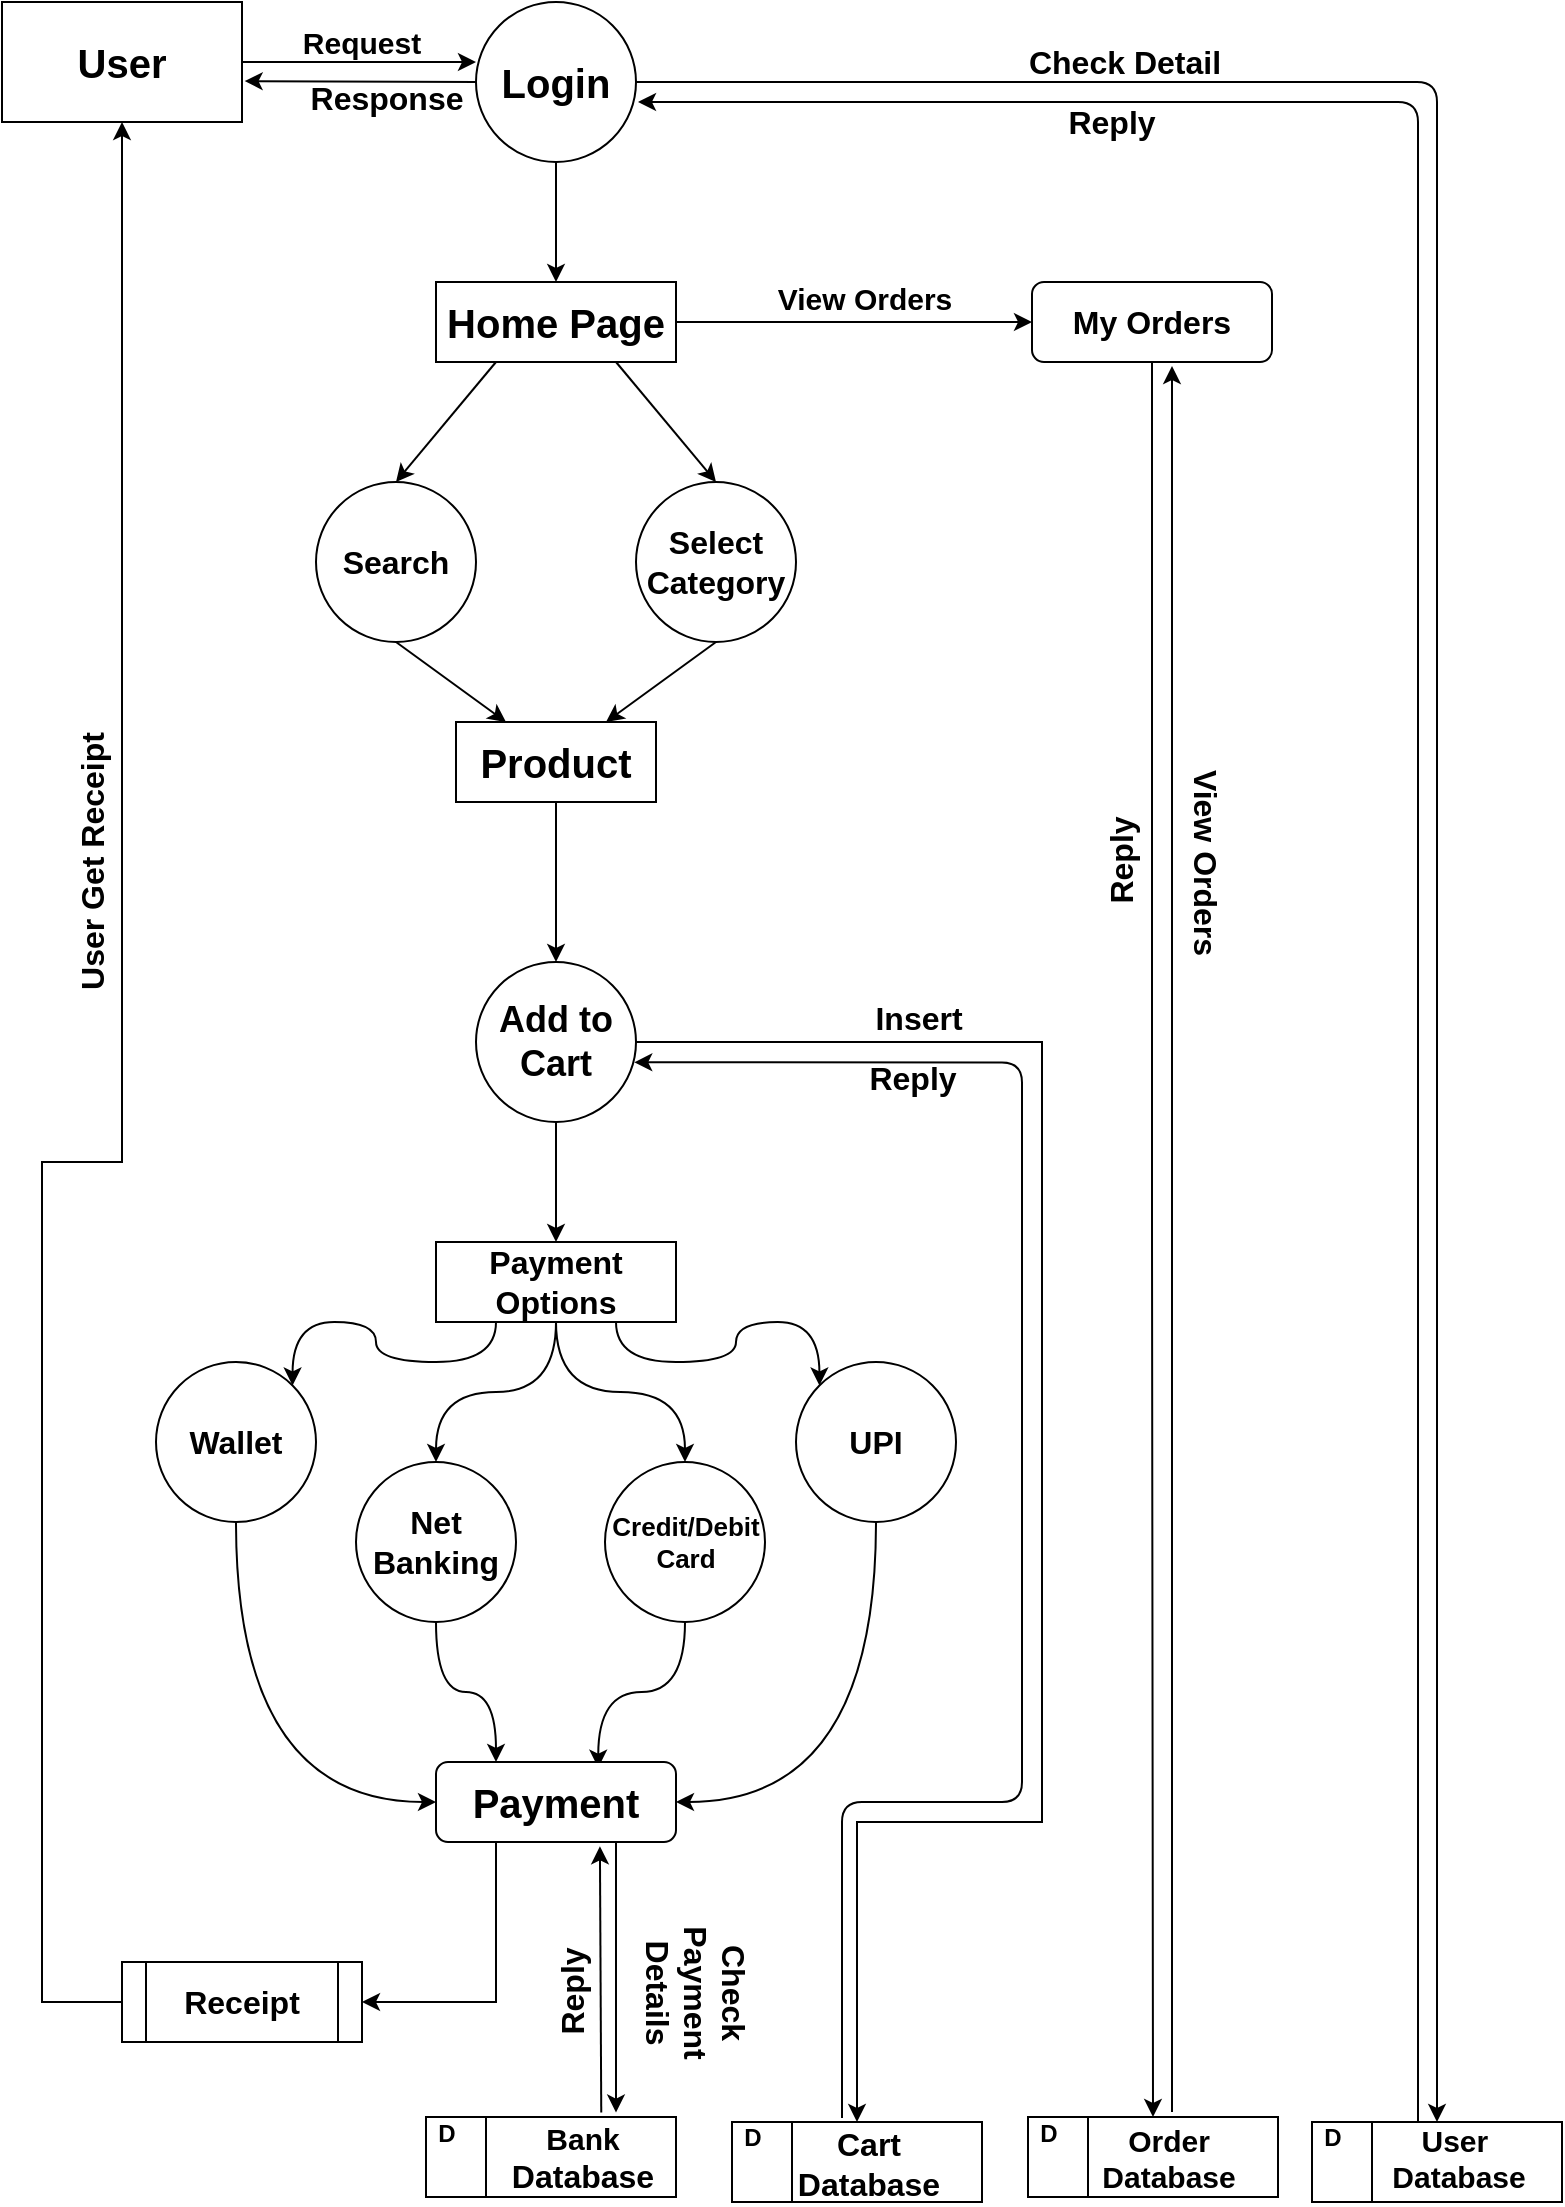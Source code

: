 <mxfile version="10.9.8" type="github"><diagram id="TuAdkyOH6YYgewBtNjT_" name="Page-1"><mxGraphModel dx="1422" dy="715" grid="1" gridSize="10" guides="1" tooltips="1" connect="1" arrows="1" fold="1" page="1" pageScale="1" pageWidth="827" pageHeight="1169" background="#ffffff" math="0" shadow="0"><root><mxCell id="0"/><mxCell id="1" parent="0"/><mxCell id="_gR339CSnAioKfaw9DHd-1" value="&lt;font style=&quot;font-size: 20px&quot;&gt;User&lt;/font&gt;" style="rounded=0;whiteSpace=wrap;html=1;fontStyle=1;align=center;labelBorderColor=none;labelBackgroundColor=none;verticalAlign=middle;horizontal=1;" parent="1" vertex="1"><mxGeometry x="20" y="20" width="120" height="60" as="geometry"/></mxCell><mxCell id="_gR339CSnAioKfaw9DHd-2" value="&lt;font style=&quot;font-size: 20px&quot;&gt;Login&lt;/font&gt;" style="ellipse;whiteSpace=wrap;html=1;aspect=fixed;fontStyle=1;align=center;labelBorderColor=none;labelBackgroundColor=none;verticalAlign=middle;horizontal=1;" parent="1" vertex="1"><mxGeometry x="257" y="20" width="80" height="80" as="geometry"/></mxCell><mxCell id="_gR339CSnAioKfaw9DHd-6" style="rounded=0;orthogonalLoop=1;jettySize=auto;html=1;exitX=0.25;exitY=1;exitDx=0;exitDy=0;entryX=0.5;entryY=0;entryDx=0;entryDy=0;fontStyle=1;align=center;labelBorderColor=none;labelBackgroundColor=none;verticalAlign=middle;horizontal=1;" parent="1" source="_gR339CSnAioKfaw9DHd-3" target="_gR339CSnAioKfaw9DHd-4" edge="1"><mxGeometry relative="1" as="geometry"/></mxCell><mxCell id="_gR339CSnAioKfaw9DHd-8" style="edgeStyle=none;rounded=0;orthogonalLoop=1;jettySize=auto;html=1;exitX=0.75;exitY=1;exitDx=0;exitDy=0;entryX=0.5;entryY=0;entryDx=0;entryDy=0;fontStyle=1;align=center;labelBorderColor=none;labelBackgroundColor=none;verticalAlign=middle;horizontal=1;" parent="1" source="_gR339CSnAioKfaw9DHd-3" target="_gR339CSnAioKfaw9DHd-5" edge="1"><mxGeometry relative="1" as="geometry"/></mxCell><mxCell id="_gR339CSnAioKfaw9DHd-34" style="edgeStyle=orthogonalEdgeStyle;curved=1;rounded=0;orthogonalLoop=1;jettySize=auto;html=1;exitX=1;exitY=0.5;exitDx=0;exitDy=0;entryX=0;entryY=0.5;entryDx=0;entryDy=0;fontStyle=1;align=center;labelBorderColor=none;labelBackgroundColor=none;verticalAlign=middle;horizontal=1;" parent="1" source="_gR339CSnAioKfaw9DHd-3" target="_gR339CSnAioKfaw9DHd-32" edge="1"><mxGeometry relative="1" as="geometry"/></mxCell><mxCell id="_gR339CSnAioKfaw9DHd-3" value="&lt;font style=&quot;font-size: 20px&quot;&gt;Home Page&lt;/font&gt;" style="rounded=0;whiteSpace=wrap;html=1;fontStyle=1;align=center;labelBorderColor=none;labelBackgroundColor=none;verticalAlign=middle;horizontal=1;" parent="1" vertex="1"><mxGeometry x="237" y="160" width="120" height="40" as="geometry"/></mxCell><mxCell id="_gR339CSnAioKfaw9DHd-13" style="edgeStyle=none;rounded=0;orthogonalLoop=1;jettySize=auto;html=1;exitX=0.5;exitY=1;exitDx=0;exitDy=0;entryX=0.25;entryY=0;entryDx=0;entryDy=0;fontStyle=1;align=center;labelBorderColor=none;labelBackgroundColor=none;verticalAlign=middle;horizontal=1;" parent="1" source="_gR339CSnAioKfaw9DHd-4" target="_gR339CSnAioKfaw9DHd-12" edge="1"><mxGeometry relative="1" as="geometry"/></mxCell><mxCell id="_gR339CSnAioKfaw9DHd-4" value="&lt;font style=&quot;font-size: 16px&quot;&gt;Search&lt;/font&gt;" style="ellipse;whiteSpace=wrap;html=1;aspect=fixed;fontStyle=1;align=center;labelBorderColor=none;labelBackgroundColor=none;verticalAlign=middle;horizontal=1;" parent="1" vertex="1"><mxGeometry x="177" y="260" width="80" height="80" as="geometry"/></mxCell><mxCell id="_gR339CSnAioKfaw9DHd-14" style="edgeStyle=none;rounded=0;orthogonalLoop=1;jettySize=auto;html=1;exitX=0.5;exitY=1;exitDx=0;exitDy=0;entryX=0.75;entryY=0;entryDx=0;entryDy=0;fontStyle=1;align=center;labelBorderColor=none;labelBackgroundColor=none;verticalAlign=middle;horizontal=1;" parent="1" source="_gR339CSnAioKfaw9DHd-5" target="_gR339CSnAioKfaw9DHd-12" edge="1"><mxGeometry relative="1" as="geometry"/></mxCell><mxCell id="_gR339CSnAioKfaw9DHd-5" value="&lt;font style=&quot;font-size: 16px&quot;&gt;Select Category&lt;/font&gt;" style="ellipse;whiteSpace=wrap;html=1;aspect=fixed;fontStyle=1;align=center;labelBorderColor=none;labelBackgroundColor=none;verticalAlign=middle;horizontal=1;" parent="1" vertex="1"><mxGeometry x="337" y="260" width="80" height="80" as="geometry"/></mxCell><mxCell id="_gR339CSnAioKfaw9DHd-9" value="" style="endArrow=classic;html=1;exitX=1;exitY=0.5;exitDx=0;exitDy=0;fontStyle=1;align=center;labelBorderColor=none;labelBackgroundColor=none;verticalAlign=middle;horizontal=1;" parent="1" source="_gR339CSnAioKfaw9DHd-1" edge="1"><mxGeometry width="50" height="50" relative="1" as="geometry"><mxPoint x="181" y="50" as="sourcePoint"/><mxPoint x="257" y="50" as="targetPoint"/></mxGeometry></mxCell><mxCell id="_gR339CSnAioKfaw9DHd-10" value="" style="endArrow=classic;html=1;entryX=1.011;entryY=0.659;entryDx=0;entryDy=0;entryPerimeter=0;fontStyle=1;align=center;labelBorderColor=none;labelBackgroundColor=none;verticalAlign=middle;horizontal=1;" parent="1" source="_gR339CSnAioKfaw9DHd-2" target="_gR339CSnAioKfaw9DHd-1" edge="1"><mxGeometry width="50" height="50" relative="1" as="geometry"><mxPoint x="207" y="110" as="sourcePoint"/><mxPoint x="197" y="70" as="targetPoint"/></mxGeometry></mxCell><mxCell id="_gR339CSnAioKfaw9DHd-11" value="" style="endArrow=classic;html=1;entryX=0.5;entryY=0;entryDx=0;entryDy=0;exitX=0.5;exitY=1;exitDx=0;exitDy=0;fontStyle=1;align=center;labelBorderColor=none;labelBackgroundColor=none;verticalAlign=middle;horizontal=1;" parent="1" source="_gR339CSnAioKfaw9DHd-2" target="_gR339CSnAioKfaw9DHd-3" edge="1"><mxGeometry width="50" height="50" relative="1" as="geometry"><mxPoint x="257" y="150" as="sourcePoint"/><mxPoint x="307" y="100" as="targetPoint"/></mxGeometry></mxCell><mxCell id="_gR339CSnAioKfaw9DHd-16" style="edgeStyle=none;rounded=0;orthogonalLoop=1;jettySize=auto;html=1;exitX=0.5;exitY=1;exitDx=0;exitDy=0;entryX=0.5;entryY=0;entryDx=0;entryDy=0;fontStyle=1;align=center;labelBorderColor=none;labelBackgroundColor=none;verticalAlign=middle;horizontal=1;" parent="1" source="_gR339CSnAioKfaw9DHd-12" target="_gR339CSnAioKfaw9DHd-15" edge="1"><mxGeometry relative="1" as="geometry"/></mxCell><mxCell id="_gR339CSnAioKfaw9DHd-12" value="&lt;font style=&quot;font-size: 20px&quot;&gt;Product&lt;/font&gt;" style="rounded=0;whiteSpace=wrap;html=1;fontStyle=1;align=center;labelBorderColor=none;labelBackgroundColor=none;verticalAlign=middle;horizontal=1;" parent="1" vertex="1"><mxGeometry x="247" y="380" width="100" height="40" as="geometry"/></mxCell><mxCell id="_gR339CSnAioKfaw9DHd-17" style="edgeStyle=none;rounded=0;orthogonalLoop=1;jettySize=auto;html=1;exitX=0.5;exitY=1;exitDx=0;exitDy=0;fontStyle=1;align=center;labelBorderColor=none;labelBackgroundColor=none;verticalAlign=middle;horizontal=1;" parent="1" source="_gR339CSnAioKfaw9DHd-15" target="_gR339CSnAioKfaw9DHd-18" edge="1"><mxGeometry relative="1" as="geometry"><mxPoint x="296.941" y="660" as="targetPoint"/></mxGeometry></mxCell><mxCell id="fJzDCfcXi4xH6gNs35xg-42" style="edgeStyle=orthogonalEdgeStyle;rounded=0;orthogonalLoop=1;jettySize=auto;html=1;exitX=1;exitY=0.5;exitDx=0;exitDy=0;entryX=0.5;entryY=0;entryDx=0;entryDy=0;elbow=vertical;fontStyle=1;align=center;labelBorderColor=none;labelBackgroundColor=none;verticalAlign=middle;horizontal=1;" parent="1" source="_gR339CSnAioKfaw9DHd-15" target="fJzDCfcXi4xH6gNs35xg-22" edge="1"><mxGeometry relative="1" as="geometry"><mxPoint x="415" y="1040" as="targetPoint"/><Array as="points"><mxPoint x="540" y="540"/><mxPoint x="540" y="930"/><mxPoint x="448" y="930"/></Array></mxGeometry></mxCell><mxCell id="_gR339CSnAioKfaw9DHd-15" value="&lt;font style=&quot;font-size: 18px&quot;&gt;Add to Cart&lt;/font&gt;" style="ellipse;whiteSpace=wrap;html=1;aspect=fixed;fontStyle=1;align=center;labelBorderColor=none;labelBackgroundColor=none;verticalAlign=middle;horizontal=1;" parent="1" vertex="1"><mxGeometry x="257" y="500" width="80" height="80" as="geometry"/></mxCell><mxCell id="_gR339CSnAioKfaw9DHd-23" style="edgeStyle=orthogonalEdgeStyle;rounded=0;orthogonalLoop=1;jettySize=auto;html=1;exitX=0.25;exitY=1;exitDx=0;exitDy=0;entryX=1;entryY=0;entryDx=0;entryDy=0;curved=1;fontStyle=1;align=center;labelBorderColor=none;labelBackgroundColor=none;verticalAlign=middle;horizontal=1;" parent="1" source="_gR339CSnAioKfaw9DHd-18" target="_gR339CSnAioKfaw9DHd-19" edge="1"><mxGeometry relative="1" as="geometry"/></mxCell><mxCell id="_gR339CSnAioKfaw9DHd-24" style="edgeStyle=orthogonalEdgeStyle;curved=1;rounded=0;orthogonalLoop=1;jettySize=auto;html=1;exitX=0.5;exitY=1;exitDx=0;exitDy=0;fontStyle=1;align=center;labelBorderColor=none;labelBackgroundColor=none;verticalAlign=middle;horizontal=1;" parent="1" source="_gR339CSnAioKfaw9DHd-18" target="_gR339CSnAioKfaw9DHd-20" edge="1"><mxGeometry relative="1" as="geometry"/></mxCell><mxCell id="_gR339CSnAioKfaw9DHd-25" style="edgeStyle=orthogonalEdgeStyle;curved=1;rounded=0;orthogonalLoop=1;jettySize=auto;html=1;exitX=0.5;exitY=1;exitDx=0;exitDy=0;entryX=0.5;entryY=0;entryDx=0;entryDy=0;fontStyle=1;align=center;labelBorderColor=none;labelBackgroundColor=none;verticalAlign=middle;horizontal=1;" parent="1" source="_gR339CSnAioKfaw9DHd-18" target="_gR339CSnAioKfaw9DHd-21" edge="1"><mxGeometry relative="1" as="geometry"/></mxCell><mxCell id="_gR339CSnAioKfaw9DHd-26" style="edgeStyle=orthogonalEdgeStyle;curved=1;rounded=0;orthogonalLoop=1;jettySize=auto;html=1;exitX=0.75;exitY=1;exitDx=0;exitDy=0;entryX=0;entryY=0;entryDx=0;entryDy=0;fontStyle=1;align=center;labelBorderColor=none;labelBackgroundColor=none;verticalAlign=middle;horizontal=1;" parent="1" source="_gR339CSnAioKfaw9DHd-18" target="_gR339CSnAioKfaw9DHd-22" edge="1"><mxGeometry relative="1" as="geometry"/></mxCell><mxCell id="_gR339CSnAioKfaw9DHd-18" value="&lt;font style=&quot;font-size: 16px&quot;&gt;Payment Options&lt;/font&gt;" style="rounded=0;whiteSpace=wrap;html=1;fontStyle=1;align=center;labelBorderColor=none;labelBackgroundColor=none;verticalAlign=middle;horizontal=1;" parent="1" vertex="1"><mxGeometry x="237" y="640" width="120" height="40" as="geometry"/></mxCell><mxCell id="_gR339CSnAioKfaw9DHd-28" style="edgeStyle=orthogonalEdgeStyle;curved=1;rounded=0;orthogonalLoop=1;jettySize=auto;html=1;exitX=0.5;exitY=1;exitDx=0;exitDy=0;entryX=0;entryY=0.5;entryDx=0;entryDy=0;fontStyle=1;align=center;labelBorderColor=none;labelBackgroundColor=none;verticalAlign=middle;horizontal=1;" parent="1" source="_gR339CSnAioKfaw9DHd-19" target="_gR339CSnAioKfaw9DHd-27" edge="1"><mxGeometry relative="1" as="geometry"/></mxCell><mxCell id="_gR339CSnAioKfaw9DHd-19" value="&lt;font style=&quot;font-size: 16px&quot;&gt;&lt;span&gt;Wallet&lt;/span&gt;&lt;/font&gt;" style="ellipse;whiteSpace=wrap;html=1;aspect=fixed;fontStyle=1;align=center;labelBorderColor=none;labelBackgroundColor=none;verticalAlign=middle;horizontal=1;" parent="1" vertex="1"><mxGeometry x="97" y="700" width="80" height="80" as="geometry"/></mxCell><mxCell id="_gR339CSnAioKfaw9DHd-29" style="edgeStyle=orthogonalEdgeStyle;curved=1;rounded=0;orthogonalLoop=1;jettySize=auto;html=1;exitX=0.5;exitY=1;exitDx=0;exitDy=0;entryX=0.25;entryY=0;entryDx=0;entryDy=0;fontStyle=1;align=center;labelBorderColor=none;labelBackgroundColor=none;verticalAlign=middle;horizontal=1;" parent="1" source="_gR339CSnAioKfaw9DHd-20" target="_gR339CSnAioKfaw9DHd-27" edge="1"><mxGeometry relative="1" as="geometry"/></mxCell><mxCell id="_gR339CSnAioKfaw9DHd-20" value="&lt;font style=&quot;font-size: 16px&quot;&gt;&lt;span&gt;Net Banking&lt;/span&gt;&lt;/font&gt;" style="ellipse;whiteSpace=wrap;html=1;aspect=fixed;fontStyle=1;align=center;labelBorderColor=none;labelBackgroundColor=none;verticalAlign=middle;horizontal=1;" parent="1" vertex="1"><mxGeometry x="197" y="750" width="80" height="80" as="geometry"/></mxCell><mxCell id="_gR339CSnAioKfaw9DHd-30" style="edgeStyle=orthogonalEdgeStyle;curved=1;rounded=0;orthogonalLoop=1;jettySize=auto;html=1;exitX=0.5;exitY=1;exitDx=0;exitDy=0;entryX=0.676;entryY=0.071;entryDx=0;entryDy=0;entryPerimeter=0;fontStyle=1;align=center;labelBorderColor=none;labelBackgroundColor=none;verticalAlign=middle;horizontal=1;" parent="1" source="_gR339CSnAioKfaw9DHd-21" target="_gR339CSnAioKfaw9DHd-27" edge="1"><mxGeometry relative="1" as="geometry"/></mxCell><mxCell id="_gR339CSnAioKfaw9DHd-21" value="&lt;font style=&quot;font-size: 13px&quot;&gt;&lt;span&gt;Credit/Debit Card&lt;/span&gt;&lt;/font&gt;" style="ellipse;whiteSpace=wrap;html=1;aspect=fixed;fontStyle=1;align=center;labelBorderColor=none;labelBackgroundColor=none;verticalAlign=middle;horizontal=1;" parent="1" vertex="1"><mxGeometry x="321.5" y="750" width="80" height="80" as="geometry"/></mxCell><mxCell id="_gR339CSnAioKfaw9DHd-31" style="edgeStyle=orthogonalEdgeStyle;curved=1;rounded=0;orthogonalLoop=1;jettySize=auto;html=1;exitX=0.5;exitY=1;exitDx=0;exitDy=0;entryX=1;entryY=0.5;entryDx=0;entryDy=0;fontStyle=1;align=center;labelBorderColor=none;labelBackgroundColor=none;verticalAlign=middle;horizontal=1;" parent="1" source="_gR339CSnAioKfaw9DHd-22" target="_gR339CSnAioKfaw9DHd-27" edge="1"><mxGeometry relative="1" as="geometry"/></mxCell><mxCell id="_gR339CSnAioKfaw9DHd-22" value="&lt;font style=&quot;font-size: 16px&quot;&gt;&lt;span&gt;UPI&lt;/span&gt;&lt;/font&gt;" style="ellipse;whiteSpace=wrap;html=1;aspect=fixed;fontStyle=1;align=center;labelBorderColor=none;labelBackgroundColor=none;verticalAlign=middle;horizontal=1;" parent="1" vertex="1"><mxGeometry x="417" y="700" width="80" height="80" as="geometry"/></mxCell><mxCell id="fJzDCfcXi4xH6gNs35xg-39" style="edgeStyle=orthogonalEdgeStyle;rounded=0;orthogonalLoop=1;jettySize=auto;html=1;exitX=0.75;exitY=1;exitDx=0;exitDy=0;entryX=0.76;entryY=-0.055;entryDx=0;entryDy=0;entryPerimeter=0;fontStyle=1;align=center;labelBorderColor=none;labelBackgroundColor=none;verticalAlign=middle;horizontal=1;" parent="1" source="_gR339CSnAioKfaw9DHd-27" target="fJzDCfcXi4xH6gNs35xg-26" edge="1"><mxGeometry relative="1" as="geometry"/></mxCell><mxCell id="EaMVOLli8Pfoz57fk3CE-3" style="edgeStyle=orthogonalEdgeStyle;rounded=0;orthogonalLoop=1;jettySize=auto;html=1;exitX=0.25;exitY=1;exitDx=0;exitDy=0;entryX=1;entryY=0.5;entryDx=0;entryDy=0;fontStyle=1;align=center;labelBorderColor=none;labelBackgroundColor=none;verticalAlign=middle;horizontal=1;" parent="1" source="_gR339CSnAioKfaw9DHd-27" target="EaMVOLli8Pfoz57fk3CE-2" edge="1"><mxGeometry relative="1" as="geometry"/></mxCell><mxCell id="_gR339CSnAioKfaw9DHd-27" value="&lt;font style=&quot;font-size: 20px&quot;&gt;Payment&lt;/font&gt;" style="rounded=1;whiteSpace=wrap;html=1;fontStyle=1;align=center;labelBorderColor=none;labelBackgroundColor=none;verticalAlign=middle;horizontal=1;" parent="1" vertex="1"><mxGeometry x="237" y="900" width="120" height="40" as="geometry"/></mxCell><mxCell id="_gR339CSnAioKfaw9DHd-32" value="&lt;font style=&quot;font-size: 16px&quot;&gt;My Orders&lt;/font&gt;" style="rounded=1;whiteSpace=wrap;html=1;fontStyle=1;align=center;labelBorderColor=none;labelBackgroundColor=none;verticalAlign=middle;horizontal=1;" parent="1" vertex="1"><mxGeometry x="535" y="160" width="120" height="40" as="geometry"/></mxCell><mxCell id="_gR339CSnAioKfaw9DHd-45" value="" style="shape=stencil(tZThDoIgFIWfhr8NZD1Ao3oP1GsyCRxQ1tuHolsauuZ0c27cw875LnJFlNmS14AS3CB6RklCMPZvv7bO6AoakbsyKEKVYIQLajnZzW0NmQvFJzeCpxJahV4QPnm9fSjLtFJ+m9DKjpQv3cdyoXwKfge3PuA1WtWe5A4OTI/RVa9rPQ/HHVzJNp4D27b9T1y3YSU7kJJdvhRZ2T1lvjJ3iSlLeVbdjH6oPEpi2glZvtfTIZyMWYRmJpOyQhtYgCmElGHE5w4OpBS1hf+Ix7wx2sE2Htr18oPcVcMPqit8AA==);whiteSpace=wrap;html=1;fontStyle=1;align=center;labelBorderColor=none;labelBackgroundColor=none;verticalAlign=middle;horizontal=1;" parent="1" vertex="1"><mxGeometry x="675" y="1080" width="125" height="40" as="geometry"/></mxCell><mxCell id="_gR339CSnAioKfaw9DHd-46" value="" style="endArrow=none;html=1;fontStyle=1;align=center;labelBorderColor=none;labelBackgroundColor=none;verticalAlign=middle;horizontal=1;" parent="1" edge="1"><mxGeometry width="50" height="50" relative="1" as="geometry"><mxPoint x="705" y="1120" as="sourcePoint"/><mxPoint x="705" y="1080" as="targetPoint"/></mxGeometry></mxCell><mxCell id="_gR339CSnAioKfaw9DHd-47" value="D" style="text;html=1;resizable=0;points=[];autosize=1;align=center;verticalAlign=middle;spacingTop=-4;fontStyle=1;labelBorderColor=none;labelBackgroundColor=none;horizontal=1;" parent="1" vertex="1"><mxGeometry x="675" y="1080" width="20" height="20" as="geometry"/></mxCell><mxCell id="fJzDCfcXi4xH6gNs35xg-1" value="&lt;div&gt;&lt;font style=&quot;font-size: 15px&quot;&gt;User&amp;nbsp;&lt;br&gt;Database&lt;/font&gt;&lt;/div&gt;" style="text;html=1;resizable=0;points=[];autosize=1;align=center;verticalAlign=middle;spacingTop=-4;fontStyle=1;labelBorderColor=none;labelBackgroundColor=none;horizontal=1;" parent="1" vertex="1"><mxGeometry x="710" y="1082.5" width="75" height="35" as="geometry"/></mxCell><mxCell id="fJzDCfcXi4xH6gNs35xg-14" value="" style="shape=stencil(tZThDoIgFIWfhr8NZD1Ao3oP1GsyCRxQ1tuHolsauuZ0c27cw875LnJFlNmS14AS3CB6RklCMPZvv7bO6AoakbsyKEKVYIQLajnZzW0NmQvFJzeCpxJahV4QPnm9fSjLtFJ+m9DKjpQv3cdyoXwKfge3PuA1WtWe5A4OTI/RVa9rPQ/HHVzJNp4D27b9T1y3YSU7kJJdvhRZ2T1lvjJ3iSlLeVbdjH6oPEpi2glZvtfTIZyMWYRmJpOyQhtYgCmElGHE5w4OpBS1hf+Ix7wx2sE2Htr18oPcVcMPqit8AA==);whiteSpace=wrap;html=1;fontStyle=1;align=center;labelBorderColor=none;labelBackgroundColor=none;verticalAlign=middle;horizontal=1;" parent="1" vertex="1"><mxGeometry x="533" y="1077.5" width="125" height="40" as="geometry"/></mxCell><mxCell id="fJzDCfcXi4xH6gNs35xg-15" value="" style="endArrow=none;html=1;fontStyle=1;align=center;labelBorderColor=none;labelBackgroundColor=none;verticalAlign=middle;horizontal=1;" parent="1" edge="1"><mxGeometry width="50" height="50" relative="1" as="geometry"><mxPoint x="563" y="1117.5" as="sourcePoint"/><mxPoint x="563" y="1077.5" as="targetPoint"/></mxGeometry></mxCell><mxCell id="fJzDCfcXi4xH6gNs35xg-16" value="D" style="text;html=1;resizable=0;points=[];autosize=1;align=center;verticalAlign=middle;spacingTop=-4;fontStyle=1;labelBorderColor=none;labelBackgroundColor=none;horizontal=1;" parent="1" vertex="1"><mxGeometry x="533" y="1077.5" width="20" height="20" as="geometry"/></mxCell><mxCell id="fJzDCfcXi4xH6gNs35xg-17" value="&lt;div&gt;&lt;font style=&quot;font-size: 15px&quot;&gt;Order&lt;/font&gt;&lt;/div&gt;&lt;div&gt;&lt;font style=&quot;font-size: 15px&quot;&gt;Database&lt;/font&gt;&lt;/div&gt;" style="text;html=1;resizable=0;points=[];autosize=1;align=center;verticalAlign=middle;spacingTop=-4;fontStyle=1;labelBorderColor=none;labelBackgroundColor=none;horizontal=1;" parent="1" vertex="1"><mxGeometry x="565" y="1082.5" width="75" height="35" as="geometry"/></mxCell><mxCell id="fJzDCfcXi4xH6gNs35xg-22" value="" style="shape=stencil(tZThDoIgFIWfhr8NZD1Ao3oP1GsyCRxQ1tuHolsauuZ0c27cw875LnJFlNmS14AS3CB6RklCMPZvv7bO6AoakbsyKEKVYIQLajnZzW0NmQvFJzeCpxJahV4QPnm9fSjLtFJ+m9DKjpQv3cdyoXwKfge3PuA1WtWe5A4OTI/RVa9rPQ/HHVzJNp4D27b9T1y3YSU7kJJdvhRZ2T1lvjJ3iSlLeVbdjH6oPEpi2glZvtfTIZyMWYRmJpOyQhtYgCmElGHE5w4OpBS1hf+Ix7wx2sE2Htr18oPcVcMPqit8AA==);whiteSpace=wrap;html=1;fontStyle=1;align=center;labelBorderColor=none;labelBackgroundColor=none;verticalAlign=middle;horizontal=1;" parent="1" vertex="1"><mxGeometry x="385" y="1080" width="125" height="40" as="geometry"/></mxCell><mxCell id="fJzDCfcXi4xH6gNs35xg-23" value="" style="endArrow=none;html=1;fontStyle=1;align=center;labelBorderColor=none;labelBackgroundColor=none;verticalAlign=middle;horizontal=1;" parent="1" edge="1"><mxGeometry width="50" height="50" relative="1" as="geometry"><mxPoint x="415" y="1120" as="sourcePoint"/><mxPoint x="415" y="1080" as="targetPoint"/></mxGeometry></mxCell><mxCell id="fJzDCfcXi4xH6gNs35xg-24" value="D" style="text;html=1;resizable=0;points=[];autosize=1;align=center;verticalAlign=middle;spacingTop=-4;fontStyle=1;labelBorderColor=none;labelBackgroundColor=none;horizontal=1;" parent="1" vertex="1"><mxGeometry x="385" y="1080" width="20" height="20" as="geometry"/></mxCell><mxCell id="fJzDCfcXi4xH6gNs35xg-25" value="&lt;div&gt;&lt;font size=&quot;3&quot;&gt;Cart&lt;/font&gt;&lt;/div&gt;&lt;div&gt;&lt;font size=&quot;3&quot;&gt;Database&lt;/font&gt;&lt;font size=&quot;3&quot;&gt;&lt;br&gt;&lt;/font&gt;&lt;/div&gt;" style="text;html=1;resizable=0;points=[];autosize=1;align=center;verticalAlign=middle;spacingTop=-4;fontStyle=1;labelBorderColor=none;labelBackgroundColor=none;horizontal=1;" parent="1" vertex="1"><mxGeometry x="413" y="1085" width="80" height="35" as="geometry"/></mxCell><mxCell id="fJzDCfcXi4xH6gNs35xg-26" value="" style="shape=stencil(tZThDoIgFIWfhr8NZD1Ao3oP1GsyCRxQ1tuHolsauuZ0c27cw875LnJFlNmS14AS3CB6RklCMPZvv7bO6AoakbsyKEKVYIQLajnZzW0NmQvFJzeCpxJahV4QPnm9fSjLtFJ+m9DKjpQv3cdyoXwKfge3PuA1WtWe5A4OTI/RVa9rPQ/HHVzJNp4D27b9T1y3YSU7kJJdvhRZ2T1lvjJ3iSlLeVbdjH6oPEpi2glZvtfTIZyMWYRmJpOyQhtYgCmElGHE5w4OpBS1hf+Ix7wx2sE2Htr18oPcVcMPqit8AA==);whiteSpace=wrap;html=1;fontStyle=1;align=center;labelBorderColor=none;labelBackgroundColor=none;verticalAlign=middle;horizontal=1;" parent="1" vertex="1"><mxGeometry x="232" y="1077.5" width="125" height="40" as="geometry"/></mxCell><mxCell id="fJzDCfcXi4xH6gNs35xg-27" value="" style="endArrow=none;html=1;fontStyle=1;align=center;labelBorderColor=none;labelBackgroundColor=none;verticalAlign=middle;horizontal=1;" parent="1" edge="1"><mxGeometry width="50" height="50" relative="1" as="geometry"><mxPoint x="262" y="1117.5" as="sourcePoint"/><mxPoint x="262" y="1077.5" as="targetPoint"/></mxGeometry></mxCell><mxCell id="fJzDCfcXi4xH6gNs35xg-28" value="D" style="text;html=1;resizable=0;points=[];autosize=1;align=center;verticalAlign=middle;spacingTop=-4;fontStyle=1;labelBorderColor=none;labelBackgroundColor=none;horizontal=1;" parent="1" vertex="1"><mxGeometry x="232" y="1077.5" width="20" height="20" as="geometry"/></mxCell><mxCell id="fJzDCfcXi4xH6gNs35xg-29" value="&lt;div&gt;&lt;font style=&quot;font-size: 15px&quot;&gt;Bank&lt;/font&gt;&lt;/div&gt;&lt;div&gt;&lt;font size=&quot;3&quot;&gt;Database&lt;/font&gt;&lt;font size=&quot;3&quot;&gt;&lt;br&gt;&lt;/font&gt;&lt;/div&gt;" style="text;html=1;resizable=0;points=[];autosize=1;align=center;verticalAlign=middle;spacingTop=-4;fontStyle=1;labelBorderColor=none;labelBackgroundColor=none;horizontal=1;" parent="1" vertex="1"><mxGeometry x="270" y="1082.5" width="80" height="35" as="geometry"/></mxCell><mxCell id="fJzDCfcXi4xH6gNs35xg-32" value="" style="endArrow=classic;html=1;exitX=0.5;exitY=1;exitDx=0;exitDy=0;entryX=0.5;entryY=0;entryDx=0;entryDy=0;edgeStyle=orthogonalEdgeStyle;fontStyle=1;align=center;labelBorderColor=none;labelBackgroundColor=none;verticalAlign=middle;horizontal=1;" parent="1" source="_gR339CSnAioKfaw9DHd-32" target="fJzDCfcXi4xH6gNs35xg-14" edge="1"><mxGeometry width="50" height="50" relative="1" as="geometry"><mxPoint x="297" y="900" as="sourcePoint"/><mxPoint x="615" y="1055" as="targetPoint"/><Array as="points"><mxPoint x="595" y="635"/></Array></mxGeometry></mxCell><mxCell id="fJzDCfcXi4xH6gNs35xg-33" value="" style="endArrow=classic;html=1;edgeStyle=orthogonalEdgeStyle;fontStyle=1;align=center;labelBorderColor=none;labelBackgroundColor=none;verticalAlign=middle;horizontal=1;" parent="1" edge="1"><mxGeometry width="50" height="50" relative="1" as="geometry"><mxPoint x="605" y="1075" as="sourcePoint"/><mxPoint x="605" y="202" as="targetPoint"/><Array as="points"><mxPoint x="605" y="639"/><mxPoint x="605" y="639"/></Array></mxGeometry></mxCell><mxCell id="fJzDCfcXi4xH6gNs35xg-35" value="" style="endArrow=classic;html=1;exitX=1;exitY=0.5;exitDx=0;exitDy=0;entryX=0.5;entryY=0;entryDx=0;entryDy=0;edgeStyle=orthogonalEdgeStyle;fontStyle=1;align=center;labelBorderColor=none;labelBackgroundColor=none;verticalAlign=middle;horizontal=1;" parent="1" source="_gR339CSnAioKfaw9DHd-2" target="_gR339CSnAioKfaw9DHd-45" edge="1"><mxGeometry width="50" height="50" relative="1" as="geometry"><mxPoint x="645" y="440" as="sourcePoint"/><mxPoint x="705" y="1010" as="targetPoint"/></mxGeometry></mxCell><mxCell id="fJzDCfcXi4xH6gNs35xg-36" value="" style="endArrow=classic;html=1;edgeStyle=orthogonalEdgeStyle;fontStyle=1;align=center;labelBorderColor=none;labelBackgroundColor=none;verticalAlign=middle;horizontal=1;" parent="1" edge="1"><mxGeometry width="50" height="50" relative="1" as="geometry"><mxPoint x="728" y="1080" as="sourcePoint"/><mxPoint x="338" y="70" as="targetPoint"/><Array as="points"><mxPoint x="728" y="70"/></Array></mxGeometry></mxCell><mxCell id="fJzDCfcXi4xH6gNs35xg-40" value="" style="endArrow=classic;html=1;exitX=0.701;exitY=-0.055;exitDx=0;exitDy=0;exitPerimeter=0;entryX=0.683;entryY=1.054;entryDx=0;entryDy=0;entryPerimeter=0;fontStyle=1;align=center;labelBorderColor=none;labelBackgroundColor=none;verticalAlign=middle;horizontal=1;" parent="1" source="fJzDCfcXi4xH6gNs35xg-26" target="_gR339CSnAioKfaw9DHd-27" edge="1"><mxGeometry width="50" height="50" relative="1" as="geometry"><mxPoint x="280" y="1050" as="sourcePoint"/><mxPoint x="330" y="1000" as="targetPoint"/></mxGeometry></mxCell><mxCell id="fJzDCfcXi4xH6gNs35xg-43" value="" style="endArrow=classic;html=1;entryX=0.989;entryY=0.627;entryDx=0;entryDy=0;entryPerimeter=0;edgeStyle=orthogonalEdgeStyle;fontStyle=1;align=center;labelBorderColor=none;labelBackgroundColor=none;verticalAlign=middle;horizontal=1;" parent="1" target="_gR339CSnAioKfaw9DHd-15" edge="1"><mxGeometry width="50" height="50" relative="1" as="geometry"><mxPoint x="440" y="1078" as="sourcePoint"/><mxPoint x="480" y="530" as="targetPoint"/><Array as="points"><mxPoint x="440" y="1078"/><mxPoint x="440" y="920"/><mxPoint x="530" y="920"/><mxPoint x="530" y="550"/></Array></mxGeometry></mxCell><mxCell id="EaMVOLli8Pfoz57fk3CE-4" style="edgeStyle=orthogonalEdgeStyle;rounded=0;orthogonalLoop=1;jettySize=auto;html=1;exitX=0;exitY=0.5;exitDx=0;exitDy=0;entryX=0.5;entryY=1;entryDx=0;entryDy=0;fontStyle=1;align=center;labelBorderColor=none;labelBackgroundColor=none;verticalAlign=middle;horizontal=1;" parent="1" source="EaMVOLli8Pfoz57fk3CE-2" target="_gR339CSnAioKfaw9DHd-1" edge="1"><mxGeometry relative="1" as="geometry"><mxPoint x="110" y="110" as="targetPoint"/><Array as="points"><mxPoint x="40" y="1020"/><mxPoint x="40" y="600"/><mxPoint x="80" y="600"/></Array></mxGeometry></mxCell><mxCell id="EaMVOLli8Pfoz57fk3CE-2" value="&lt;font style=&quot;font-size: 16px&quot;&gt;Receipt&lt;/font&gt;" style="shape=process;whiteSpace=wrap;html=1;backgroundOutline=1;fontStyle=1;align=center;labelBorderColor=none;labelBackgroundColor=none;verticalAlign=middle;horizontal=1;" parent="1" vertex="1"><mxGeometry x="80" y="1000" width="120" height="40" as="geometry"/></mxCell><mxCell id="EaMVOLli8Pfoz57fk3CE-7" value="&lt;font style=&quot;font-size: 15px&quot;&gt;Request&lt;/font&gt;" style="text;html=1;strokeColor=none;fillColor=none;align=center;verticalAlign=middle;whiteSpace=wrap;rounded=0;fontStyle=1;labelBorderColor=none;labelBackgroundColor=none;horizontal=1;" parent="1" vertex="1"><mxGeometry x="180" y="29.971" width="40" height="20" as="geometry"/></mxCell><mxCell id="EaMVOLli8Pfoz57fk3CE-12" value="&lt;font style=&quot;font-size: 16px&quot;&gt;Response&lt;/font&gt;" style="text;html=1;resizable=0;points=[];autosize=1;align=center;verticalAlign=middle;spacingTop=-4;fontStyle=1;labelBorderColor=none;labelBackgroundColor=none;horizontal=1;" parent="1" vertex="1"><mxGeometry x="167" y="60" width="90" height="20" as="geometry"/></mxCell><mxCell id="EaMVOLli8Pfoz57fk3CE-15" value="&lt;font style=&quot;font-size: 16px&quot;&gt;Check Detail&lt;/font&gt;" style="text;html=1;strokeColor=none;fillColor=none;align=center;verticalAlign=middle;whiteSpace=wrap;rounded=0;fontStyle=1;labelBorderColor=none;labelBackgroundColor=none;horizontal=1;" parent="1" vertex="1"><mxGeometry x="523" y="40" width="117" height="20" as="geometry"/></mxCell><mxCell id="EaMVOLli8Pfoz57fk3CE-16" value="&lt;font style=&quot;font-size: 16px&quot;&gt;Reply&lt;/font&gt;" style="text;html=1;strokeColor=none;fillColor=none;align=center;verticalAlign=middle;whiteSpace=wrap;rounded=0;fontStyle=1;labelBorderColor=none;labelBackgroundColor=none;horizontal=1;" parent="1" vertex="1"><mxGeometry x="555" y="70" width="40" height="20" as="geometry"/></mxCell><mxCell id="D7Z7A9hc_DXxsdcWTLlK-1" value="&lt;font style=&quot;font-size: 16px&quot;&gt;Insert&lt;/font&gt;" style="text;html=1;resizable=0;points=[];autosize=1;align=center;verticalAlign=middle;spacingTop=-4;fontStyle=1;labelBorderColor=none;labelBackgroundColor=none;horizontal=1;" parent="1" vertex="1"><mxGeometry x="447.5" y="520" width="60" height="20" as="geometry"/></mxCell><mxCell id="D7Z7A9hc_DXxsdcWTLlK-2" value="&lt;font style=&quot;font-size: 16px&quot;&gt;Reply&lt;/font&gt;" style="text;html=1;resizable=0;points=[];autosize=1;align=center;verticalAlign=middle;spacingTop=-4;fontStyle=1;labelBorderColor=none;labelBackgroundColor=none;horizontal=1;" parent="1" vertex="1"><mxGeometry x="445" y="550" width="60" height="20" as="geometry"/></mxCell><mxCell id="D7Z7A9hc_DXxsdcWTLlK-3" value="&lt;div&gt;&lt;font style=&quot;font-size: 16px&quot;&gt;Check&lt;/font&gt;&lt;/div&gt;&lt;div&gt;&lt;font style=&quot;font-size: 16px&quot;&gt;Payment&lt;/font&gt;&lt;/div&gt;&lt;div&gt;&lt;font style=&quot;font-size: 16px&quot;&gt;Details&lt;/font&gt;&lt;/div&gt;" style="text;html=1;resizable=0;points=[];autosize=1;align=center;verticalAlign=middle;spacingTop=-4;rotation=90;fontStyle=1;labelBorderColor=none;labelBackgroundColor=none;horizontal=1;" parent="1" vertex="1"><mxGeometry x="325" y="990" width="80" height="50" as="geometry"/></mxCell><mxCell id="D7Z7A9hc_DXxsdcWTLlK-4" value="&lt;font style=&quot;font-size: 16px&quot;&gt;Reply&lt;/font&gt;" style="text;html=1;resizable=0;points=[];autosize=1;align=center;verticalAlign=middle;spacingTop=-4;rotation=-90;fontStyle=1;labelBorderColor=none;labelBackgroundColor=none;horizontal=1;" parent="1" vertex="1"><mxGeometry x="277" y="1005" width="60" height="20" as="geometry"/></mxCell><mxCell id="D7Z7A9hc_DXxsdcWTLlK-5" value="&lt;font style=&quot;font-size: 16px&quot;&gt;User Get Receipt&lt;/font&gt;" style="text;html=1;resizable=0;points=[];autosize=1;align=center;verticalAlign=middle;spacingTop=-4;rotation=-90;fontStyle=1;labelBorderColor=none;labelBackgroundColor=none;horizontal=1;" parent="1" vertex="1"><mxGeometry x="-3" y="440" width="140" height="20" as="geometry"/></mxCell><mxCell id="D7Z7A9hc_DXxsdcWTLlK-8" value="&lt;font style=&quot;font-size: 15px&quot;&gt;View Orders&lt;/font&gt;" style="text;html=1;resizable=0;points=[];autosize=1;align=center;verticalAlign=middle;spacingTop=-4;fontStyle=1;labelBorderColor=none;labelBackgroundColor=none;horizontal=1;" parent="1" vertex="1"><mxGeometry x="401" y="160" width="100" height="20" as="geometry"/></mxCell><mxCell id="D7Z7A9hc_DXxsdcWTLlK-9" value="&lt;font style=&quot;font-size: 16px&quot;&gt;View Orders&lt;/font&gt;" style="text;html=1;resizable=0;points=[];autosize=1;align=center;verticalAlign=middle;spacingTop=-4;rotation=90;fontStyle=1;labelBorderColor=none;labelBackgroundColor=none;horizontal=1;" parent="1" vertex="1"><mxGeometry x="570" y="440" width="100" height="20" as="geometry"/></mxCell><mxCell id="D7Z7A9hc_DXxsdcWTLlK-10" value="&lt;font style=&quot;font-size: 16px&quot;&gt;Reply&lt;/font&gt;" style="text;html=1;resizable=0;points=[];autosize=1;align=center;verticalAlign=middle;spacingTop=-4;rotation=-90;fontStyle=1;labelBorderColor=none;labelBackgroundColor=none;horizontal=1;" parent="1" vertex="1"><mxGeometry x="551.5" y="440" width="60" height="20" as="geometry"/></mxCell></root></mxGraphModel></diagram></mxfile>